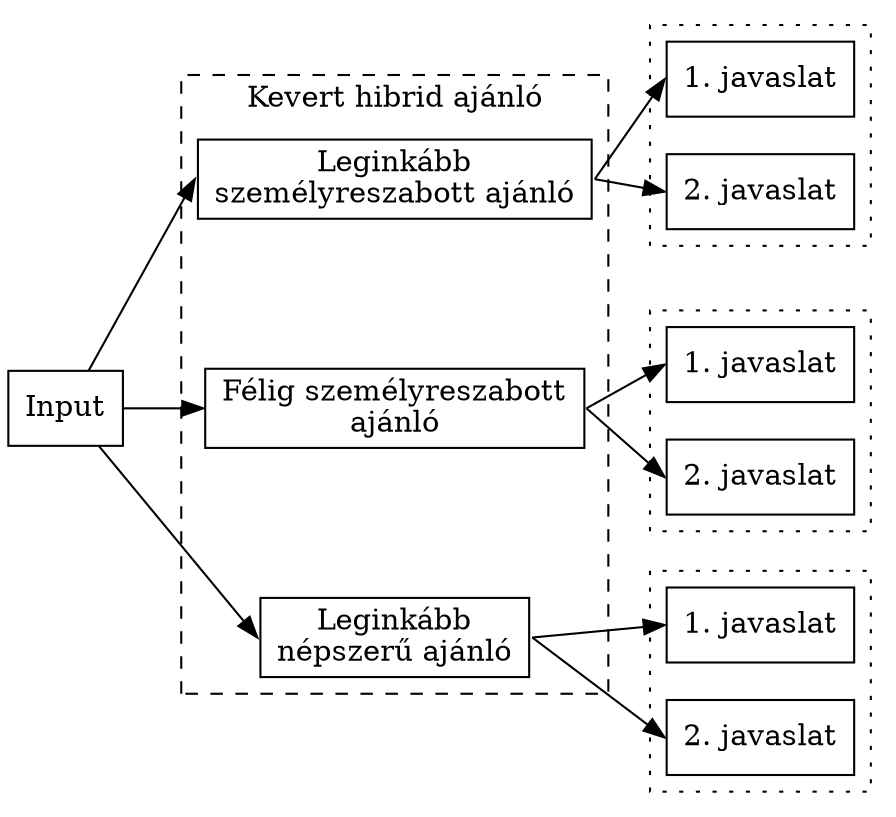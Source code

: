 digraph recommender {
    graph [dpi=300]
    rankdir="LR"
    splines="false"
    
    subgraph cluster_1 {
        label="Kevert hibrid ajánló"
        style="dashed"
        
        personalized [label="Leginkább\nszemélyreszabott ajánló", shape="rectangle", ]
        semi_personalized [label="Félig személyreszabott\najánló", shape="rectangle", ]
        popular [label="Leginkább\nnépszerű ajánló", shape="rectangle", ]

        {rank="same"; personalized; semi_personalized; popular}
    }

    input [label="Input", shape="rectangle"]

    subgraph cluster_2 {
        style="dotted"
        rec21 [label="1. javaslat", shape="rectangle"]
        rec22 [label="2. javaslat", shape="rectangle"]
    }
    subgraph cluster_3 {
        style="dotted"
        rec31 [label="1. javaslat", shape="rectangle"]
        rec32 [label="2. javaslat", shape="rectangle"]
    }
    subgraph cluster_4 {
        style="dotted"
        rec41 [label="1. javaslat", shape="rectangle"]
        rec42 [label="2. javaslat", shape="rectangle"]
    }

    input -> personalized:w
    input -> semi_personalized:w
    input -> popular:w

    personalized -> semi_personalized [minlen=4, style="invis"]
    semi_personalized -> popular [minlen=4, style="invis"]

    personalized:e -> rec21:w
    personalized:e -> rec22:w
    semi_personalized:e -> rec31:w
    semi_personalized:e -> rec32:w
    popular:e -> rec41:w
    popular:e -> rec42:w
}